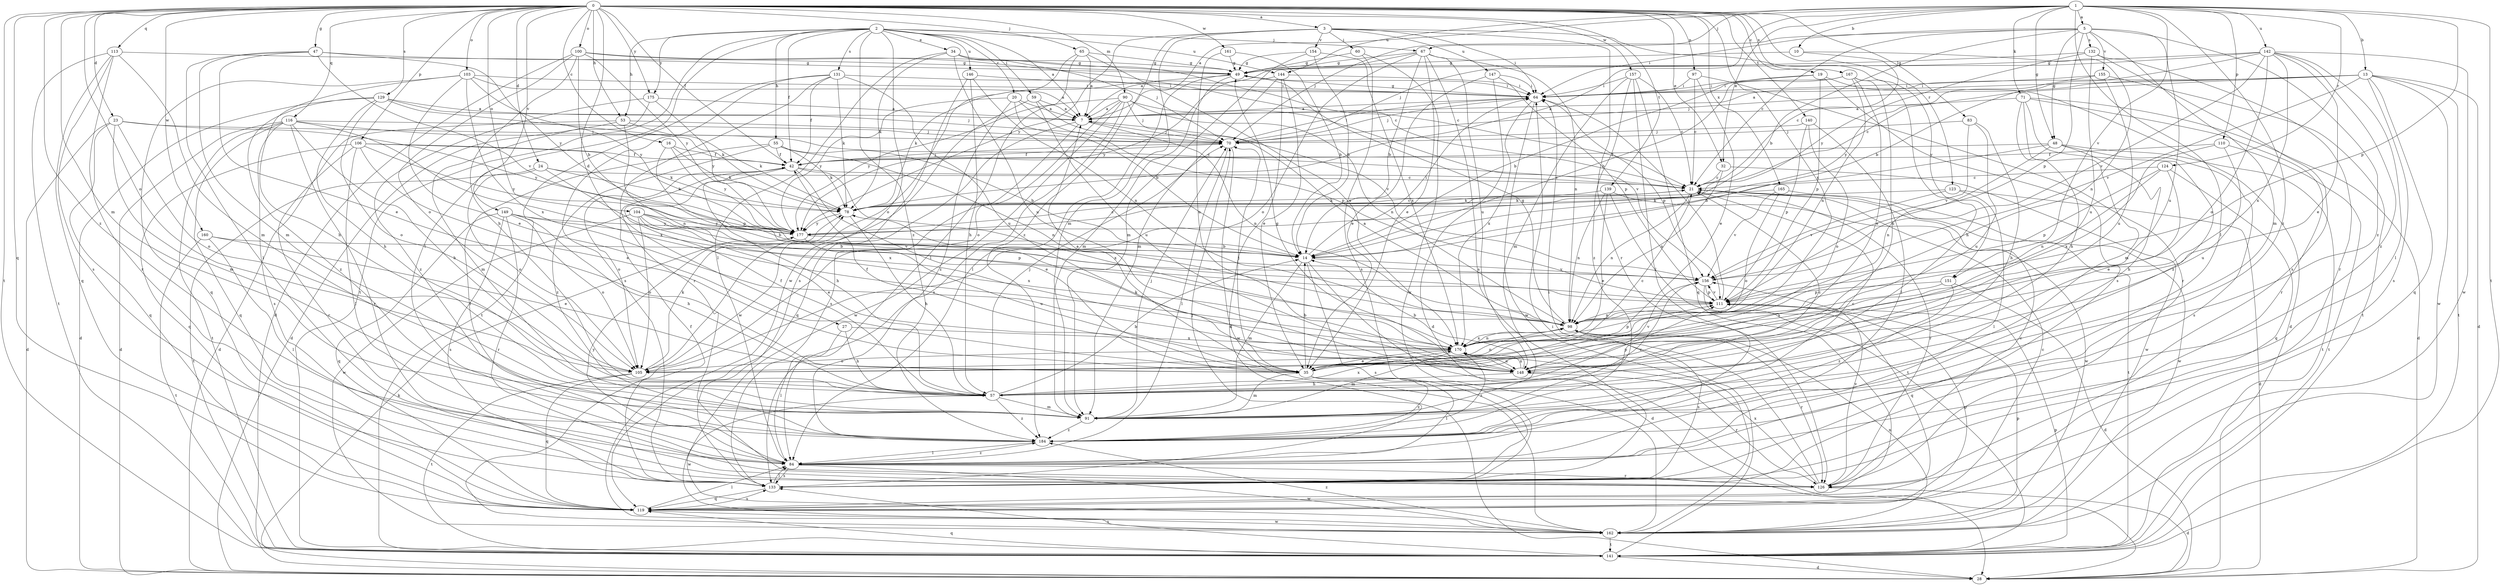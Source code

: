 strict digraph  {
0;
1;
2;
3;
5;
7;
10;
13;
14;
16;
19;
20;
21;
23;
24;
27;
28;
32;
34;
35;
42;
47;
48;
49;
53;
55;
57;
59;
60;
64;
65;
67;
70;
71;
78;
83;
84;
90;
91;
97;
98;
100;
103;
104;
105;
106;
110;
111;
113;
116;
119;
123;
124;
126;
129;
131;
132;
133;
139;
140;
141;
142;
144;
146;
147;
148;
149;
151;
154;
155;
156;
157;
160;
161;
162;
165;
167;
170;
175;
177;
184;
0 -> 3  [label=a];
0 -> 16  [label=c];
0 -> 19  [label=c];
0 -> 23  [label=d];
0 -> 24  [label=d];
0 -> 27  [label=d];
0 -> 32  [label=e];
0 -> 42  [label=f];
0 -> 47  [label=g];
0 -> 53  [label=h];
0 -> 65  [label=j];
0 -> 83  [label=l];
0 -> 90  [label=m];
0 -> 91  [label=m];
0 -> 97  [label=n];
0 -> 100  [label=o];
0 -> 103  [label=o];
0 -> 104  [label=o];
0 -> 105  [label=o];
0 -> 106  [label=p];
0 -> 113  [label=q];
0 -> 116  [label=q];
0 -> 119  [label=q];
0 -> 123  [label=r];
0 -> 129  [label=s];
0 -> 139  [label=t];
0 -> 140  [label=t];
0 -> 141  [label=t];
0 -> 149  [label=v];
0 -> 157  [label=w];
0 -> 160  [label=w];
0 -> 161  [label=w];
0 -> 165  [label=x];
0 -> 167  [label=x];
0 -> 170  [label=x];
0 -> 175  [label=y];
0 -> 184  [label=z];
1 -> 5  [label=a];
1 -> 7  [label=a];
1 -> 10  [label=b];
1 -> 13  [label=b];
1 -> 32  [label=e];
1 -> 48  [label=g];
1 -> 67  [label=j];
1 -> 71  [label=k];
1 -> 78  [label=k];
1 -> 84  [label=l];
1 -> 110  [label=p];
1 -> 111  [label=p];
1 -> 124  [label=r];
1 -> 141  [label=t];
1 -> 142  [label=u];
1 -> 144  [label=u];
1 -> 151  [label=v];
1 -> 184  [label=z];
2 -> 7  [label=a];
2 -> 20  [label=c];
2 -> 34  [label=e];
2 -> 42  [label=f];
2 -> 53  [label=h];
2 -> 55  [label=h];
2 -> 59  [label=i];
2 -> 67  [label=j];
2 -> 84  [label=l];
2 -> 131  [label=s];
2 -> 141  [label=t];
2 -> 144  [label=u];
2 -> 146  [label=u];
2 -> 162  [label=w];
2 -> 175  [label=y];
2 -> 184  [label=z];
3 -> 60  [label=i];
3 -> 64  [label=i];
3 -> 91  [label=m];
3 -> 126  [label=r];
3 -> 147  [label=u];
3 -> 151  [label=v];
3 -> 154  [label=v];
3 -> 177  [label=y];
3 -> 184  [label=z];
5 -> 14  [label=b];
5 -> 21  [label=c];
5 -> 48  [label=g];
5 -> 64  [label=i];
5 -> 70  [label=j];
5 -> 91  [label=m];
5 -> 111  [label=p];
5 -> 132  [label=s];
5 -> 148  [label=u];
5 -> 155  [label=v];
5 -> 184  [label=z];
7 -> 70  [label=j];
7 -> 98  [label=n];
7 -> 119  [label=q];
7 -> 133  [label=s];
10 -> 21  [label=c];
10 -> 49  [label=g];
10 -> 98  [label=n];
13 -> 7  [label=a];
13 -> 21  [label=c];
13 -> 28  [label=d];
13 -> 64  [label=i];
13 -> 70  [label=j];
13 -> 119  [label=q];
13 -> 133  [label=s];
13 -> 141  [label=t];
13 -> 156  [label=v];
13 -> 162  [label=w];
14 -> 28  [label=d];
14 -> 64  [label=i];
14 -> 91  [label=m];
14 -> 133  [label=s];
14 -> 156  [label=v];
16 -> 42  [label=f];
16 -> 78  [label=k];
16 -> 111  [label=p];
16 -> 177  [label=y];
19 -> 14  [label=b];
19 -> 28  [label=d];
19 -> 64  [label=i];
19 -> 111  [label=p];
19 -> 133  [label=s];
20 -> 7  [label=a];
20 -> 14  [label=b];
20 -> 111  [label=p];
20 -> 177  [label=y];
20 -> 184  [label=z];
21 -> 78  [label=k];
21 -> 98  [label=n];
21 -> 126  [label=r];
21 -> 141  [label=t];
23 -> 28  [label=d];
23 -> 70  [label=j];
23 -> 91  [label=m];
23 -> 105  [label=o];
23 -> 119  [label=q];
23 -> 177  [label=y];
24 -> 21  [label=c];
24 -> 78  [label=k];
24 -> 105  [label=o];
24 -> 141  [label=t];
24 -> 170  [label=x];
27 -> 57  [label=h];
27 -> 84  [label=l];
27 -> 170  [label=x];
28 -> 78  [label=k];
32 -> 21  [label=c];
32 -> 98  [label=n];
32 -> 162  [label=w];
34 -> 21  [label=c];
34 -> 49  [label=g];
34 -> 70  [label=j];
34 -> 78  [label=k];
34 -> 84  [label=l];
34 -> 148  [label=u];
35 -> 7  [label=a];
35 -> 14  [label=b];
35 -> 21  [label=c];
35 -> 42  [label=f];
35 -> 70  [label=j];
35 -> 84  [label=l];
35 -> 91  [label=m];
35 -> 98  [label=n];
35 -> 184  [label=z];
42 -> 21  [label=c];
42 -> 35  [label=e];
42 -> 57  [label=h];
42 -> 70  [label=j];
42 -> 105  [label=o];
42 -> 170  [label=x];
47 -> 35  [label=e];
47 -> 49  [label=g];
47 -> 84  [label=l];
47 -> 91  [label=m];
47 -> 156  [label=v];
47 -> 177  [label=y];
48 -> 14  [label=b];
48 -> 42  [label=f];
48 -> 57  [label=h];
48 -> 98  [label=n];
48 -> 133  [label=s];
48 -> 141  [label=t];
49 -> 64  [label=i];
49 -> 78  [label=k];
49 -> 84  [label=l];
49 -> 91  [label=m];
53 -> 28  [label=d];
53 -> 70  [label=j];
53 -> 78  [label=k];
53 -> 91  [label=m];
53 -> 98  [label=n];
55 -> 14  [label=b];
55 -> 42  [label=f];
55 -> 78  [label=k];
55 -> 84  [label=l];
55 -> 98  [label=n];
55 -> 184  [label=z];
57 -> 14  [label=b];
57 -> 21  [label=c];
57 -> 42  [label=f];
57 -> 70  [label=j];
57 -> 91  [label=m];
57 -> 111  [label=p];
57 -> 162  [label=w];
57 -> 170  [label=x];
57 -> 184  [label=z];
59 -> 7  [label=a];
59 -> 148  [label=u];
59 -> 156  [label=v];
59 -> 162  [label=w];
60 -> 49  [label=g];
60 -> 133  [label=s];
60 -> 162  [label=w];
64 -> 7  [label=a];
64 -> 49  [label=g];
64 -> 70  [label=j];
64 -> 111  [label=p];
64 -> 162  [label=w];
64 -> 170  [label=x];
65 -> 7  [label=a];
65 -> 49  [label=g];
65 -> 84  [label=l];
65 -> 105  [label=o];
65 -> 170  [label=x];
67 -> 7  [label=a];
67 -> 14  [label=b];
67 -> 35  [label=e];
67 -> 49  [label=g];
67 -> 98  [label=n];
67 -> 105  [label=o];
67 -> 133  [label=s];
67 -> 148  [label=u];
70 -> 42  [label=f];
70 -> 64  [label=i];
70 -> 84  [label=l];
70 -> 162  [label=w];
71 -> 7  [label=a];
71 -> 28  [label=d];
71 -> 57  [label=h];
71 -> 91  [label=m];
71 -> 126  [label=r];
71 -> 184  [label=z];
78 -> 21  [label=c];
78 -> 57  [label=h];
78 -> 177  [label=y];
83 -> 57  [label=h];
83 -> 70  [label=j];
83 -> 148  [label=u];
83 -> 156  [label=v];
84 -> 126  [label=r];
84 -> 133  [label=s];
84 -> 162  [label=w];
84 -> 177  [label=y];
84 -> 184  [label=z];
90 -> 7  [label=a];
90 -> 70  [label=j];
90 -> 98  [label=n];
90 -> 105  [label=o];
90 -> 133  [label=s];
90 -> 156  [label=v];
90 -> 162  [label=w];
90 -> 177  [label=y];
91 -> 21  [label=c];
91 -> 70  [label=j];
91 -> 156  [label=v];
91 -> 184  [label=z];
97 -> 21  [label=c];
97 -> 35  [label=e];
97 -> 64  [label=i];
97 -> 126  [label=r];
98 -> 7  [label=a];
98 -> 49  [label=g];
98 -> 126  [label=r];
98 -> 133  [label=s];
98 -> 170  [label=x];
100 -> 14  [label=b];
100 -> 21  [label=c];
100 -> 28  [label=d];
100 -> 49  [label=g];
100 -> 57  [label=h];
100 -> 105  [label=o];
100 -> 177  [label=y];
103 -> 7  [label=a];
103 -> 35  [label=e];
103 -> 57  [label=h];
103 -> 64  [label=i];
103 -> 119  [label=q];
103 -> 170  [label=x];
103 -> 177  [label=y];
104 -> 14  [label=b];
104 -> 35  [label=e];
104 -> 105  [label=o];
104 -> 111  [label=p];
104 -> 156  [label=v];
104 -> 162  [label=w];
104 -> 177  [label=y];
105 -> 78  [label=k];
105 -> 119  [label=q];
105 -> 141  [label=t];
106 -> 35  [label=e];
106 -> 42  [label=f];
106 -> 78  [label=k];
106 -> 84  [label=l];
106 -> 119  [label=q];
106 -> 126  [label=r];
106 -> 177  [label=y];
110 -> 42  [label=f];
110 -> 141  [label=t];
110 -> 148  [label=u];
110 -> 170  [label=x];
111 -> 64  [label=i];
111 -> 98  [label=n];
111 -> 156  [label=v];
113 -> 49  [label=g];
113 -> 91  [label=m];
113 -> 119  [label=q];
113 -> 126  [label=r];
113 -> 133  [label=s];
113 -> 141  [label=t];
116 -> 21  [label=c];
116 -> 28  [label=d];
116 -> 57  [label=h];
116 -> 70  [label=j];
116 -> 119  [label=q];
116 -> 126  [label=r];
116 -> 133  [label=s];
116 -> 141  [label=t];
116 -> 170  [label=x];
119 -> 21  [label=c];
119 -> 84  [label=l];
119 -> 111  [label=p];
119 -> 133  [label=s];
119 -> 162  [label=w];
123 -> 28  [label=d];
123 -> 78  [label=k];
123 -> 84  [label=l];
123 -> 156  [label=v];
124 -> 21  [label=c];
124 -> 35  [label=e];
124 -> 98  [label=n];
124 -> 111  [label=p];
124 -> 119  [label=q];
126 -> 21  [label=c];
126 -> 28  [label=d];
126 -> 64  [label=i];
126 -> 156  [label=v];
126 -> 170  [label=x];
129 -> 7  [label=a];
129 -> 28  [label=d];
129 -> 57  [label=h];
129 -> 70  [label=j];
129 -> 78  [label=k];
129 -> 105  [label=o];
129 -> 184  [label=z];
131 -> 42  [label=f];
131 -> 64  [label=i];
131 -> 78  [label=k];
131 -> 126  [label=r];
131 -> 133  [label=s];
131 -> 141  [label=t];
131 -> 148  [label=u];
132 -> 49  [label=g];
132 -> 126  [label=r];
132 -> 133  [label=s];
132 -> 148  [label=u];
132 -> 177  [label=y];
133 -> 42  [label=f];
133 -> 70  [label=j];
133 -> 84  [label=l];
133 -> 119  [label=q];
139 -> 35  [label=e];
139 -> 78  [label=k];
139 -> 98  [label=n];
139 -> 141  [label=t];
139 -> 162  [label=w];
140 -> 70  [label=j];
140 -> 84  [label=l];
140 -> 105  [label=o];
140 -> 111  [label=p];
141 -> 28  [label=d];
141 -> 64  [label=i];
141 -> 111  [label=p];
141 -> 119  [label=q];
141 -> 133  [label=s];
142 -> 14  [label=b];
142 -> 35  [label=e];
142 -> 49  [label=g];
142 -> 70  [label=j];
142 -> 84  [label=l];
142 -> 105  [label=o];
142 -> 156  [label=v];
142 -> 162  [label=w];
142 -> 170  [label=x];
142 -> 184  [label=z];
144 -> 28  [label=d];
144 -> 35  [label=e];
144 -> 64  [label=i];
144 -> 91  [label=m];
144 -> 177  [label=y];
146 -> 57  [label=h];
146 -> 64  [label=i];
146 -> 98  [label=n];
146 -> 133  [label=s];
147 -> 28  [label=d];
147 -> 35  [label=e];
147 -> 64  [label=i];
147 -> 111  [label=p];
148 -> 14  [label=b];
148 -> 49  [label=g];
148 -> 57  [label=h];
148 -> 78  [label=k];
148 -> 126  [label=r];
148 -> 156  [label=v];
148 -> 170  [label=x];
149 -> 57  [label=h];
149 -> 105  [label=o];
149 -> 119  [label=q];
149 -> 126  [label=r];
149 -> 133  [label=s];
149 -> 170  [label=x];
149 -> 177  [label=y];
151 -> 28  [label=d];
151 -> 111  [label=p];
151 -> 170  [label=x];
151 -> 184  [label=z];
154 -> 14  [label=b];
154 -> 49  [label=g];
154 -> 91  [label=m];
154 -> 170  [label=x];
155 -> 64  [label=i];
155 -> 141  [label=t];
155 -> 148  [label=u];
155 -> 177  [label=y];
156 -> 111  [label=p];
156 -> 119  [label=q];
157 -> 21  [label=c];
157 -> 64  [label=i];
157 -> 84  [label=l];
157 -> 91  [label=m];
157 -> 119  [label=q];
157 -> 184  [label=z];
160 -> 14  [label=b];
160 -> 35  [label=e];
160 -> 84  [label=l];
160 -> 141  [label=t];
161 -> 14  [label=b];
161 -> 49  [label=g];
161 -> 148  [label=u];
162 -> 98  [label=n];
162 -> 111  [label=p];
162 -> 141  [label=t];
162 -> 184  [label=z];
165 -> 78  [label=k];
165 -> 105  [label=o];
165 -> 156  [label=v];
165 -> 162  [label=w];
167 -> 14  [label=b];
167 -> 35  [label=e];
167 -> 57  [label=h];
167 -> 64  [label=i];
167 -> 98  [label=n];
167 -> 148  [label=u];
170 -> 35  [label=e];
170 -> 91  [label=m];
170 -> 98  [label=n];
170 -> 105  [label=o];
170 -> 111  [label=p];
170 -> 148  [label=u];
170 -> 184  [label=z];
175 -> 7  [label=a];
175 -> 28  [label=d];
175 -> 177  [label=y];
175 -> 184  [label=z];
177 -> 14  [label=b];
177 -> 21  [label=c];
177 -> 148  [label=u];
184 -> 84  [label=l];
}
